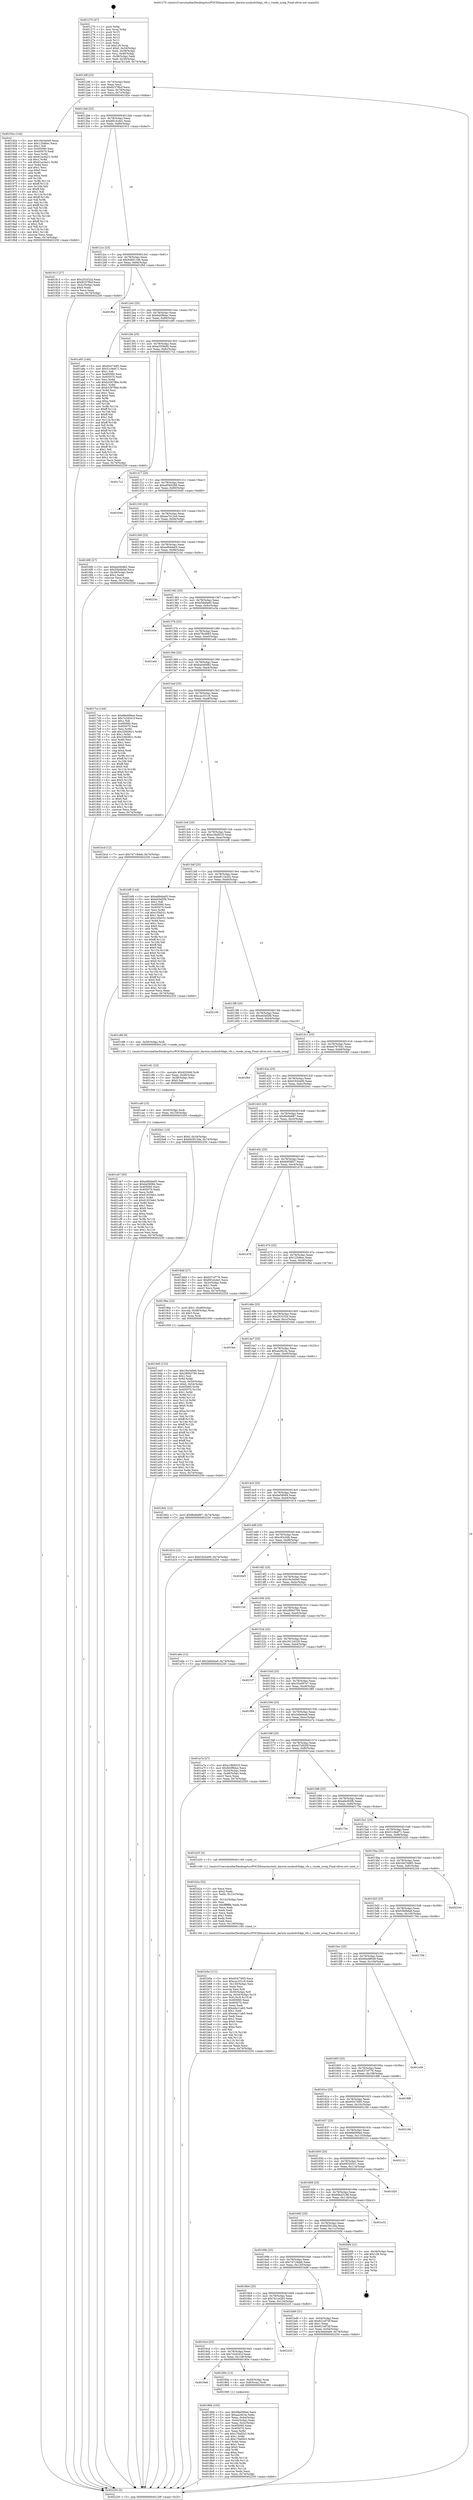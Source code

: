 digraph "0x401270" {
  label = "0x401270 (/mnt/c/Users/mathe/Desktop/tcc/POCII/binaries/extr_darwin-xnubsdvfskpi_vfs.c_vnode_isreg_Final-ollvm.out::main(0))"
  labelloc = "t"
  node[shape=record]

  Entry [label="",width=0.3,height=0.3,shape=circle,fillcolor=black,style=filled]
  "0x40129f" [label="{
     0x40129f [23]\l
     | [instrs]\l
     &nbsp;&nbsp;0x40129f \<+3\>: mov -0x74(%rbp),%eax\l
     &nbsp;&nbsp;0x4012a2 \<+2\>: mov %eax,%ecx\l
     &nbsp;&nbsp;0x4012a4 \<+6\>: sub $0x8237f9cf,%ecx\l
     &nbsp;&nbsp;0x4012aa \<+3\>: mov %eax,-0x78(%rbp)\l
     &nbsp;&nbsp;0x4012ad \<+3\>: mov %ecx,-0x7c(%rbp)\l
     &nbsp;&nbsp;0x4012b0 \<+6\>: je 000000000040192e \<main+0x6be\>\l
  }"]
  "0x40192e" [label="{
     0x40192e [144]\l
     | [instrs]\l
     &nbsp;&nbsp;0x40192e \<+5\>: mov $0x16e3e0e0,%eax\l
     &nbsp;&nbsp;0x401933 \<+5\>: mov $0x125d6ec,%ecx\l
     &nbsp;&nbsp;0x401938 \<+2\>: mov $0x1,%dl\l
     &nbsp;&nbsp;0x40193a \<+7\>: mov 0x405060,%esi\l
     &nbsp;&nbsp;0x401941 \<+7\>: mov 0x405070,%edi\l
     &nbsp;&nbsp;0x401948 \<+3\>: mov %esi,%r8d\l
     &nbsp;&nbsp;0x40194b \<+7\>: add $0x61acda21,%r8d\l
     &nbsp;&nbsp;0x401952 \<+4\>: sub $0x1,%r8d\l
     &nbsp;&nbsp;0x401956 \<+7\>: sub $0x61acda21,%r8d\l
     &nbsp;&nbsp;0x40195d \<+4\>: imul %r8d,%esi\l
     &nbsp;&nbsp;0x401961 \<+3\>: and $0x1,%esi\l
     &nbsp;&nbsp;0x401964 \<+3\>: cmp $0x0,%esi\l
     &nbsp;&nbsp;0x401967 \<+4\>: sete %r9b\l
     &nbsp;&nbsp;0x40196b \<+3\>: cmp $0xa,%edi\l
     &nbsp;&nbsp;0x40196e \<+4\>: setl %r10b\l
     &nbsp;&nbsp;0x401972 \<+3\>: mov %r9b,%r11b\l
     &nbsp;&nbsp;0x401975 \<+4\>: xor $0xff,%r11b\l
     &nbsp;&nbsp;0x401979 \<+3\>: mov %r10b,%bl\l
     &nbsp;&nbsp;0x40197c \<+3\>: xor $0xff,%bl\l
     &nbsp;&nbsp;0x40197f \<+3\>: xor $0x1,%dl\l
     &nbsp;&nbsp;0x401982 \<+3\>: mov %r11b,%r14b\l
     &nbsp;&nbsp;0x401985 \<+4\>: and $0xff,%r14b\l
     &nbsp;&nbsp;0x401989 \<+3\>: and %dl,%r9b\l
     &nbsp;&nbsp;0x40198c \<+3\>: mov %bl,%r15b\l
     &nbsp;&nbsp;0x40198f \<+4\>: and $0xff,%r15b\l
     &nbsp;&nbsp;0x401993 \<+3\>: and %dl,%r10b\l
     &nbsp;&nbsp;0x401996 \<+3\>: or %r9b,%r14b\l
     &nbsp;&nbsp;0x401999 \<+3\>: or %r10b,%r15b\l
     &nbsp;&nbsp;0x40199c \<+3\>: xor %r15b,%r14b\l
     &nbsp;&nbsp;0x40199f \<+3\>: or %bl,%r11b\l
     &nbsp;&nbsp;0x4019a2 \<+4\>: xor $0xff,%r11b\l
     &nbsp;&nbsp;0x4019a6 \<+3\>: or $0x1,%dl\l
     &nbsp;&nbsp;0x4019a9 \<+3\>: and %dl,%r11b\l
     &nbsp;&nbsp;0x4019ac \<+3\>: or %r11b,%r14b\l
     &nbsp;&nbsp;0x4019af \<+4\>: test $0x1,%r14b\l
     &nbsp;&nbsp;0x4019b3 \<+3\>: cmovne %ecx,%eax\l
     &nbsp;&nbsp;0x4019b6 \<+3\>: mov %eax,-0x74(%rbp)\l
     &nbsp;&nbsp;0x4019b9 \<+5\>: jmp 0000000000402250 \<main+0xfe0\>\l
  }"]
  "0x4012b6" [label="{
     0x4012b6 [22]\l
     | [instrs]\l
     &nbsp;&nbsp;0x4012b6 \<+5\>: jmp 00000000004012bb \<main+0x4b\>\l
     &nbsp;&nbsp;0x4012bb \<+3\>: mov -0x78(%rbp),%eax\l
     &nbsp;&nbsp;0x4012be \<+5\>: sub $0x891dcde1,%eax\l
     &nbsp;&nbsp;0x4012c3 \<+3\>: mov %eax,-0x80(%rbp)\l
     &nbsp;&nbsp;0x4012c6 \<+6\>: je 0000000000401913 \<main+0x6a3\>\l
  }"]
  Exit [label="",width=0.3,height=0.3,shape=circle,fillcolor=black,style=filled,peripheries=2]
  "0x401913" [label="{
     0x401913 [27]\l
     | [instrs]\l
     &nbsp;&nbsp;0x401913 \<+5\>: mov $0x253332d,%eax\l
     &nbsp;&nbsp;0x401918 \<+5\>: mov $0x8237f9cf,%ecx\l
     &nbsp;&nbsp;0x40191d \<+3\>: mov -0x2c(%rbp),%edx\l
     &nbsp;&nbsp;0x401920 \<+3\>: cmp $0x0,%edx\l
     &nbsp;&nbsp;0x401923 \<+3\>: cmove %ecx,%eax\l
     &nbsp;&nbsp;0x401926 \<+3\>: mov %eax,-0x74(%rbp)\l
     &nbsp;&nbsp;0x401929 \<+5\>: jmp 0000000000402250 \<main+0xfe0\>\l
  }"]
  "0x4012cc" [label="{
     0x4012cc [25]\l
     | [instrs]\l
     &nbsp;&nbsp;0x4012cc \<+5\>: jmp 00000000004012d1 \<main+0x61\>\l
     &nbsp;&nbsp;0x4012d1 \<+3\>: mov -0x78(%rbp),%eax\l
     &nbsp;&nbsp;0x4012d4 \<+5\>: sub $0x94891186,%eax\l
     &nbsp;&nbsp;0x4012d9 \<+6\>: mov %eax,-0x84(%rbp)\l
     &nbsp;&nbsp;0x4012df \<+6\>: je 0000000000401f5d \<main+0xced\>\l
  }"]
  "0x401cb7" [label="{
     0x401cb7 [93]\l
     | [instrs]\l
     &nbsp;&nbsp;0x401cb7 \<+5\>: mov $0xad94da05,%eax\l
     &nbsp;&nbsp;0x401cbc \<+5\>: mov $0xbe58084,%esi\l
     &nbsp;&nbsp;0x401cc1 \<+7\>: mov 0x405060,%ecx\l
     &nbsp;&nbsp;0x401cc8 \<+7\>: mov 0x405070,%edx\l
     &nbsp;&nbsp;0x401ccf \<+3\>: mov %ecx,%r8d\l
     &nbsp;&nbsp;0x401cd2 \<+7\>: add $0x61933eb1,%r8d\l
     &nbsp;&nbsp;0x401cd9 \<+4\>: sub $0x1,%r8d\l
     &nbsp;&nbsp;0x401cdd \<+7\>: sub $0x61933eb1,%r8d\l
     &nbsp;&nbsp;0x401ce4 \<+4\>: imul %r8d,%ecx\l
     &nbsp;&nbsp;0x401ce8 \<+3\>: and $0x1,%ecx\l
     &nbsp;&nbsp;0x401ceb \<+3\>: cmp $0x0,%ecx\l
     &nbsp;&nbsp;0x401cee \<+4\>: sete %r9b\l
     &nbsp;&nbsp;0x401cf2 \<+3\>: cmp $0xa,%edx\l
     &nbsp;&nbsp;0x401cf5 \<+4\>: setl %r10b\l
     &nbsp;&nbsp;0x401cf9 \<+3\>: mov %r9b,%r11b\l
     &nbsp;&nbsp;0x401cfc \<+3\>: and %r10b,%r11b\l
     &nbsp;&nbsp;0x401cff \<+3\>: xor %r10b,%r9b\l
     &nbsp;&nbsp;0x401d02 \<+3\>: or %r9b,%r11b\l
     &nbsp;&nbsp;0x401d05 \<+4\>: test $0x1,%r11b\l
     &nbsp;&nbsp;0x401d09 \<+3\>: cmovne %esi,%eax\l
     &nbsp;&nbsp;0x401d0c \<+3\>: mov %eax,-0x74(%rbp)\l
     &nbsp;&nbsp;0x401d0f \<+5\>: jmp 0000000000402250 \<main+0xfe0\>\l
  }"]
  "0x401f5d" [label="{
     0x401f5d\l
  }", style=dashed]
  "0x4012e5" [label="{
     0x4012e5 [25]\l
     | [instrs]\l
     &nbsp;&nbsp;0x4012e5 \<+5\>: jmp 00000000004012ea \<main+0x7a\>\l
     &nbsp;&nbsp;0x4012ea \<+3\>: mov -0x78(%rbp),%eax\l
     &nbsp;&nbsp;0x4012ed \<+5\>: sub $0x9d3f8dac,%eax\l
     &nbsp;&nbsp;0x4012f2 \<+6\>: mov %eax,-0x88(%rbp)\l
     &nbsp;&nbsp;0x4012f8 \<+6\>: je 0000000000401a95 \<main+0x825\>\l
  }"]
  "0x401ca8" [label="{
     0x401ca8 [15]\l
     | [instrs]\l
     &nbsp;&nbsp;0x401ca8 \<+4\>: mov -0x50(%rbp),%rdi\l
     &nbsp;&nbsp;0x401cac \<+6\>: mov %eax,-0x134(%rbp)\l
     &nbsp;&nbsp;0x401cb2 \<+5\>: call 0000000000401030 \<free@plt\>\l
     | [calls]\l
     &nbsp;&nbsp;0x401030 \{1\} (unknown)\l
  }"]
  "0x401a95" [label="{
     0x401a95 [144]\l
     | [instrs]\l
     &nbsp;&nbsp;0x401a95 \<+5\>: mov $0x654730f3,%eax\l
     &nbsp;&nbsp;0x401a9a \<+5\>: mov $0x51c9e871,%ecx\l
     &nbsp;&nbsp;0x401a9f \<+2\>: mov $0x1,%dl\l
     &nbsp;&nbsp;0x401aa1 \<+7\>: mov 0x405060,%esi\l
     &nbsp;&nbsp;0x401aa8 \<+7\>: mov 0x405070,%edi\l
     &nbsp;&nbsp;0x401aaf \<+3\>: mov %esi,%r8d\l
     &nbsp;&nbsp;0x401ab2 \<+7\>: add $0xb32878be,%r8d\l
     &nbsp;&nbsp;0x401ab9 \<+4\>: sub $0x1,%r8d\l
     &nbsp;&nbsp;0x401abd \<+7\>: sub $0xb32878be,%r8d\l
     &nbsp;&nbsp;0x401ac4 \<+4\>: imul %r8d,%esi\l
     &nbsp;&nbsp;0x401ac8 \<+3\>: and $0x1,%esi\l
     &nbsp;&nbsp;0x401acb \<+3\>: cmp $0x0,%esi\l
     &nbsp;&nbsp;0x401ace \<+4\>: sete %r9b\l
     &nbsp;&nbsp;0x401ad2 \<+3\>: cmp $0xa,%edi\l
     &nbsp;&nbsp;0x401ad5 \<+4\>: setl %r10b\l
     &nbsp;&nbsp;0x401ad9 \<+3\>: mov %r9b,%r11b\l
     &nbsp;&nbsp;0x401adc \<+4\>: xor $0xff,%r11b\l
     &nbsp;&nbsp;0x401ae0 \<+3\>: mov %r10b,%bl\l
     &nbsp;&nbsp;0x401ae3 \<+3\>: xor $0xff,%bl\l
     &nbsp;&nbsp;0x401ae6 \<+3\>: xor $0x1,%dl\l
     &nbsp;&nbsp;0x401ae9 \<+3\>: mov %r11b,%r14b\l
     &nbsp;&nbsp;0x401aec \<+4\>: and $0xff,%r14b\l
     &nbsp;&nbsp;0x401af0 \<+3\>: and %dl,%r9b\l
     &nbsp;&nbsp;0x401af3 \<+3\>: mov %bl,%r15b\l
     &nbsp;&nbsp;0x401af6 \<+4\>: and $0xff,%r15b\l
     &nbsp;&nbsp;0x401afa \<+3\>: and %dl,%r10b\l
     &nbsp;&nbsp;0x401afd \<+3\>: or %r9b,%r14b\l
     &nbsp;&nbsp;0x401b00 \<+3\>: or %r10b,%r15b\l
     &nbsp;&nbsp;0x401b03 \<+3\>: xor %r15b,%r14b\l
     &nbsp;&nbsp;0x401b06 \<+3\>: or %bl,%r11b\l
     &nbsp;&nbsp;0x401b09 \<+4\>: xor $0xff,%r11b\l
     &nbsp;&nbsp;0x401b0d \<+3\>: or $0x1,%dl\l
     &nbsp;&nbsp;0x401b10 \<+3\>: and %dl,%r11b\l
     &nbsp;&nbsp;0x401b13 \<+3\>: or %r11b,%r14b\l
     &nbsp;&nbsp;0x401b16 \<+4\>: test $0x1,%r14b\l
     &nbsp;&nbsp;0x401b1a \<+3\>: cmovne %ecx,%eax\l
     &nbsp;&nbsp;0x401b1d \<+3\>: mov %eax,-0x74(%rbp)\l
     &nbsp;&nbsp;0x401b20 \<+5\>: jmp 0000000000402250 \<main+0xfe0\>\l
  }"]
  "0x4012fe" [label="{
     0x4012fe [25]\l
     | [instrs]\l
     &nbsp;&nbsp;0x4012fe \<+5\>: jmp 0000000000401303 \<main+0x93\>\l
     &nbsp;&nbsp;0x401303 \<+3\>: mov -0x78(%rbp),%eax\l
     &nbsp;&nbsp;0x401306 \<+5\>: sub $0xa3358ef2,%eax\l
     &nbsp;&nbsp;0x40130b \<+6\>: mov %eax,-0x8c(%rbp)\l
     &nbsp;&nbsp;0x401311 \<+6\>: je 00000000004017c2 \<main+0x552\>\l
  }"]
  "0x401c91" [label="{
     0x401c91 [23]\l
     | [instrs]\l
     &nbsp;&nbsp;0x401c91 \<+10\>: movabs $0x4030d6,%rdi\l
     &nbsp;&nbsp;0x401c9b \<+3\>: mov %eax,-0x58(%rbp)\l
     &nbsp;&nbsp;0x401c9e \<+3\>: mov -0x58(%rbp),%esi\l
     &nbsp;&nbsp;0x401ca1 \<+2\>: mov $0x0,%al\l
     &nbsp;&nbsp;0x401ca3 \<+5\>: call 0000000000401040 \<printf@plt\>\l
     | [calls]\l
     &nbsp;&nbsp;0x401040 \{1\} (unknown)\l
  }"]
  "0x4017c2" [label="{
     0x4017c2\l
  }", style=dashed]
  "0x401317" [label="{
     0x401317 [25]\l
     | [instrs]\l
     &nbsp;&nbsp;0x401317 \<+5\>: jmp 000000000040131c \<main+0xac\>\l
     &nbsp;&nbsp;0x40131c \<+3\>: mov -0x78(%rbp),%eax\l
     &nbsp;&nbsp;0x40131f \<+5\>: sub $0xa9584289,%eax\l
     &nbsp;&nbsp;0x401324 \<+6\>: mov %eax,-0x90(%rbp)\l
     &nbsp;&nbsp;0x40132a \<+6\>: je 0000000000402040 \<main+0xdd0\>\l
  }"]
  "0x401b5e" [label="{
     0x401b5e [111]\l
     | [instrs]\l
     &nbsp;&nbsp;0x401b5e \<+5\>: mov $0x654730f3,%ecx\l
     &nbsp;&nbsp;0x401b63 \<+5\>: mov $0xcac331c6,%edx\l
     &nbsp;&nbsp;0x401b68 \<+6\>: mov -0x130(%rbp),%esi\l
     &nbsp;&nbsp;0x401b6e \<+3\>: imul %eax,%esi\l
     &nbsp;&nbsp;0x401b71 \<+3\>: movslq %esi,%r8\l
     &nbsp;&nbsp;0x401b74 \<+4\>: mov -0x50(%rbp),%r9\l
     &nbsp;&nbsp;0x401b78 \<+4\>: movslq -0x54(%rbp),%r10\l
     &nbsp;&nbsp;0x401b7c \<+4\>: mov %r8,(%r9,%r10,8)\l
     &nbsp;&nbsp;0x401b80 \<+7\>: mov 0x405060,%eax\l
     &nbsp;&nbsp;0x401b87 \<+7\>: mov 0x405070,%esi\l
     &nbsp;&nbsp;0x401b8e \<+2\>: mov %eax,%edi\l
     &nbsp;&nbsp;0x401b90 \<+6\>: sub $0xeda11ab5,%edi\l
     &nbsp;&nbsp;0x401b96 \<+3\>: sub $0x1,%edi\l
     &nbsp;&nbsp;0x401b99 \<+6\>: add $0xeda11ab5,%edi\l
     &nbsp;&nbsp;0x401b9f \<+3\>: imul %edi,%eax\l
     &nbsp;&nbsp;0x401ba2 \<+3\>: and $0x1,%eax\l
     &nbsp;&nbsp;0x401ba5 \<+3\>: cmp $0x0,%eax\l
     &nbsp;&nbsp;0x401ba8 \<+4\>: sete %r11b\l
     &nbsp;&nbsp;0x401bac \<+3\>: cmp $0xa,%esi\l
     &nbsp;&nbsp;0x401baf \<+3\>: setl %bl\l
     &nbsp;&nbsp;0x401bb2 \<+3\>: mov %r11b,%r14b\l
     &nbsp;&nbsp;0x401bb5 \<+3\>: and %bl,%r14b\l
     &nbsp;&nbsp;0x401bb8 \<+3\>: xor %bl,%r11b\l
     &nbsp;&nbsp;0x401bbb \<+3\>: or %r11b,%r14b\l
     &nbsp;&nbsp;0x401bbe \<+4\>: test $0x1,%r14b\l
     &nbsp;&nbsp;0x401bc2 \<+3\>: cmovne %edx,%ecx\l
     &nbsp;&nbsp;0x401bc5 \<+3\>: mov %ecx,-0x74(%rbp)\l
     &nbsp;&nbsp;0x401bc8 \<+5\>: jmp 0000000000402250 \<main+0xfe0\>\l
  }"]
  "0x402040" [label="{
     0x402040\l
  }", style=dashed]
  "0x401330" [label="{
     0x401330 [25]\l
     | [instrs]\l
     &nbsp;&nbsp;0x401330 \<+5\>: jmp 0000000000401335 \<main+0xc5\>\l
     &nbsp;&nbsp;0x401335 \<+3\>: mov -0x78(%rbp),%eax\l
     &nbsp;&nbsp;0x401338 \<+5\>: sub $0xaa7b12e9,%eax\l
     &nbsp;&nbsp;0x40133d \<+6\>: mov %eax,-0x94(%rbp)\l
     &nbsp;&nbsp;0x401343 \<+6\>: je 00000000004016f0 \<main+0x480\>\l
  }"]
  "0x401b2a" [label="{
     0x401b2a [52]\l
     | [instrs]\l
     &nbsp;&nbsp;0x401b2a \<+2\>: xor %ecx,%ecx\l
     &nbsp;&nbsp;0x401b2c \<+5\>: mov $0x2,%edx\l
     &nbsp;&nbsp;0x401b31 \<+6\>: mov %edx,-0x12c(%rbp)\l
     &nbsp;&nbsp;0x401b37 \<+1\>: cltd\l
     &nbsp;&nbsp;0x401b38 \<+6\>: mov -0x12c(%rbp),%esi\l
     &nbsp;&nbsp;0x401b3e \<+2\>: idiv %esi\l
     &nbsp;&nbsp;0x401b40 \<+6\>: imul $0xfffffffe,%edx,%edx\l
     &nbsp;&nbsp;0x401b46 \<+2\>: mov %ecx,%edi\l
     &nbsp;&nbsp;0x401b48 \<+2\>: sub %edx,%edi\l
     &nbsp;&nbsp;0x401b4a \<+2\>: mov %ecx,%edx\l
     &nbsp;&nbsp;0x401b4c \<+3\>: sub $0x1,%edx\l
     &nbsp;&nbsp;0x401b4f \<+2\>: add %edx,%edi\l
     &nbsp;&nbsp;0x401b51 \<+2\>: sub %edi,%ecx\l
     &nbsp;&nbsp;0x401b53 \<+6\>: mov %ecx,-0x130(%rbp)\l
     &nbsp;&nbsp;0x401b59 \<+5\>: call 0000000000401160 \<next_i\>\l
     | [calls]\l
     &nbsp;&nbsp;0x401160 \{1\} (/mnt/c/Users/mathe/Desktop/tcc/POCII/binaries/extr_darwin-xnubsdvfskpi_vfs.c_vnode_isreg_Final-ollvm.out::next_i)\l
  }"]
  "0x4016f0" [label="{
     0x4016f0 [27]\l
     | [instrs]\l
     &nbsp;&nbsp;0x4016f0 \<+5\>: mov $0xba040d82,%eax\l
     &nbsp;&nbsp;0x4016f5 \<+5\>: mov $0x55b0bfa6,%ecx\l
     &nbsp;&nbsp;0x4016fa \<+3\>: mov -0x30(%rbp),%edx\l
     &nbsp;&nbsp;0x4016fd \<+3\>: cmp $0x2,%edx\l
     &nbsp;&nbsp;0x401700 \<+3\>: cmovne %ecx,%eax\l
     &nbsp;&nbsp;0x401703 \<+3\>: mov %eax,-0x74(%rbp)\l
     &nbsp;&nbsp;0x401706 \<+5\>: jmp 0000000000402250 \<main+0xfe0\>\l
  }"]
  "0x401349" [label="{
     0x401349 [25]\l
     | [instrs]\l
     &nbsp;&nbsp;0x401349 \<+5\>: jmp 000000000040134e \<main+0xde\>\l
     &nbsp;&nbsp;0x40134e \<+3\>: mov -0x78(%rbp),%eax\l
     &nbsp;&nbsp;0x401351 \<+5\>: sub $0xad94da05,%eax\l
     &nbsp;&nbsp;0x401356 \<+6\>: mov %eax,-0x98(%rbp)\l
     &nbsp;&nbsp;0x40135c \<+6\>: je 00000000004021bc \<main+0xf4c\>\l
  }"]
  "0x402250" [label="{
     0x402250 [5]\l
     | [instrs]\l
     &nbsp;&nbsp;0x402250 \<+5\>: jmp 000000000040129f \<main+0x2f\>\l
  }"]
  "0x401270" [label="{
     0x401270 [47]\l
     | [instrs]\l
     &nbsp;&nbsp;0x401270 \<+1\>: push %rbp\l
     &nbsp;&nbsp;0x401271 \<+3\>: mov %rsp,%rbp\l
     &nbsp;&nbsp;0x401274 \<+2\>: push %r15\l
     &nbsp;&nbsp;0x401276 \<+2\>: push %r14\l
     &nbsp;&nbsp;0x401278 \<+2\>: push %r13\l
     &nbsp;&nbsp;0x40127a \<+2\>: push %r12\l
     &nbsp;&nbsp;0x40127c \<+1\>: push %rbx\l
     &nbsp;&nbsp;0x40127d \<+7\>: sub $0x128,%rsp\l
     &nbsp;&nbsp;0x401284 \<+7\>: movl $0x0,-0x34(%rbp)\l
     &nbsp;&nbsp;0x40128b \<+3\>: mov %edi,-0x38(%rbp)\l
     &nbsp;&nbsp;0x40128e \<+4\>: mov %rsi,-0x40(%rbp)\l
     &nbsp;&nbsp;0x401292 \<+3\>: mov -0x38(%rbp),%edi\l
     &nbsp;&nbsp;0x401295 \<+3\>: mov %edi,-0x30(%rbp)\l
     &nbsp;&nbsp;0x401298 \<+7\>: movl $0xaa7b12e9,-0x74(%rbp)\l
  }"]
  "0x4019d5" [label="{
     0x4019d5 [153]\l
     | [instrs]\l
     &nbsp;&nbsp;0x4019d5 \<+5\>: mov $0x16e3e0e0,%ecx\l
     &nbsp;&nbsp;0x4019da \<+5\>: mov $0x280b5790,%edx\l
     &nbsp;&nbsp;0x4019df \<+3\>: mov $0x1,%sil\l
     &nbsp;&nbsp;0x4019e2 \<+3\>: xor %r8d,%r8d\l
     &nbsp;&nbsp;0x4019e5 \<+4\>: mov %rax,-0x50(%rbp)\l
     &nbsp;&nbsp;0x4019e9 \<+7\>: movl $0x0,-0x54(%rbp)\l
     &nbsp;&nbsp;0x4019f0 \<+8\>: mov 0x405060,%r9d\l
     &nbsp;&nbsp;0x4019f8 \<+8\>: mov 0x405070,%r10d\l
     &nbsp;&nbsp;0x401a00 \<+4\>: sub $0x1,%r8d\l
     &nbsp;&nbsp;0x401a04 \<+3\>: mov %r9d,%r11d\l
     &nbsp;&nbsp;0x401a07 \<+3\>: add %r8d,%r11d\l
     &nbsp;&nbsp;0x401a0a \<+4\>: imul %r11d,%r9d\l
     &nbsp;&nbsp;0x401a0e \<+4\>: and $0x1,%r9d\l
     &nbsp;&nbsp;0x401a12 \<+4\>: cmp $0x0,%r9d\l
     &nbsp;&nbsp;0x401a16 \<+3\>: sete %bl\l
     &nbsp;&nbsp;0x401a19 \<+4\>: cmp $0xa,%r10d\l
     &nbsp;&nbsp;0x401a1d \<+4\>: setl %r14b\l
     &nbsp;&nbsp;0x401a21 \<+3\>: mov %bl,%r15b\l
     &nbsp;&nbsp;0x401a24 \<+4\>: xor $0xff,%r15b\l
     &nbsp;&nbsp;0x401a28 \<+3\>: mov %r14b,%r12b\l
     &nbsp;&nbsp;0x401a2b \<+4\>: xor $0xff,%r12b\l
     &nbsp;&nbsp;0x401a2f \<+4\>: xor $0x1,%sil\l
     &nbsp;&nbsp;0x401a33 \<+3\>: mov %r15b,%r13b\l
     &nbsp;&nbsp;0x401a36 \<+4\>: and $0xff,%r13b\l
     &nbsp;&nbsp;0x401a3a \<+3\>: and %sil,%bl\l
     &nbsp;&nbsp;0x401a3d \<+3\>: mov %r12b,%al\l
     &nbsp;&nbsp;0x401a40 \<+2\>: and $0xff,%al\l
     &nbsp;&nbsp;0x401a42 \<+3\>: and %sil,%r14b\l
     &nbsp;&nbsp;0x401a45 \<+3\>: or %bl,%r13b\l
     &nbsp;&nbsp;0x401a48 \<+3\>: or %r14b,%al\l
     &nbsp;&nbsp;0x401a4b \<+3\>: xor %al,%r13b\l
     &nbsp;&nbsp;0x401a4e \<+3\>: or %r12b,%r15b\l
     &nbsp;&nbsp;0x401a51 \<+4\>: xor $0xff,%r15b\l
     &nbsp;&nbsp;0x401a55 \<+4\>: or $0x1,%sil\l
     &nbsp;&nbsp;0x401a59 \<+3\>: and %sil,%r15b\l
     &nbsp;&nbsp;0x401a5c \<+3\>: or %r15b,%r13b\l
     &nbsp;&nbsp;0x401a5f \<+4\>: test $0x1,%r13b\l
     &nbsp;&nbsp;0x401a63 \<+3\>: cmovne %edx,%ecx\l
     &nbsp;&nbsp;0x401a66 \<+3\>: mov %ecx,-0x74(%rbp)\l
     &nbsp;&nbsp;0x401a69 \<+5\>: jmp 0000000000402250 \<main+0xfe0\>\l
  }"]
  "0x4021bc" [label="{
     0x4021bc\l
  }", style=dashed]
  "0x401362" [label="{
     0x401362 [25]\l
     | [instrs]\l
     &nbsp;&nbsp;0x401362 \<+5\>: jmp 0000000000401367 \<main+0xf7\>\l
     &nbsp;&nbsp;0x401367 \<+3\>: mov -0x78(%rbp),%eax\l
     &nbsp;&nbsp;0x40136a \<+5\>: sub $0xb584fa60,%eax\l
     &nbsp;&nbsp;0x40136f \<+6\>: mov %eax,-0x9c(%rbp)\l
     &nbsp;&nbsp;0x401375 \<+6\>: je 0000000000401e3e \<main+0xbce\>\l
  }"]
  "0x40186b" [label="{
     0x40186b [102]\l
     | [instrs]\l
     &nbsp;&nbsp;0x40186b \<+5\>: mov $0x68e099a4,%ecx\l
     &nbsp;&nbsp;0x401870 \<+5\>: mov $0xaa2823e,%edx\l
     &nbsp;&nbsp;0x401875 \<+3\>: mov %eax,-0x44(%rbp)\l
     &nbsp;&nbsp;0x401878 \<+3\>: mov -0x44(%rbp),%eax\l
     &nbsp;&nbsp;0x40187b \<+3\>: mov %eax,-0x2c(%rbp)\l
     &nbsp;&nbsp;0x40187e \<+7\>: mov 0x405060,%eax\l
     &nbsp;&nbsp;0x401885 \<+7\>: mov 0x405070,%esi\l
     &nbsp;&nbsp;0x40188c \<+3\>: mov %eax,%r8d\l
     &nbsp;&nbsp;0x40188f \<+7\>: add $0xc79af2b3,%r8d\l
     &nbsp;&nbsp;0x401896 \<+4\>: sub $0x1,%r8d\l
     &nbsp;&nbsp;0x40189a \<+7\>: sub $0xc79af2b3,%r8d\l
     &nbsp;&nbsp;0x4018a1 \<+4\>: imul %r8d,%eax\l
     &nbsp;&nbsp;0x4018a5 \<+3\>: and $0x1,%eax\l
     &nbsp;&nbsp;0x4018a8 \<+3\>: cmp $0x0,%eax\l
     &nbsp;&nbsp;0x4018ab \<+4\>: sete %r9b\l
     &nbsp;&nbsp;0x4018af \<+3\>: cmp $0xa,%esi\l
     &nbsp;&nbsp;0x4018b2 \<+4\>: setl %r10b\l
     &nbsp;&nbsp;0x4018b6 \<+3\>: mov %r9b,%r11b\l
     &nbsp;&nbsp;0x4018b9 \<+3\>: and %r10b,%r11b\l
     &nbsp;&nbsp;0x4018bc \<+3\>: xor %r10b,%r9b\l
     &nbsp;&nbsp;0x4018bf \<+3\>: or %r9b,%r11b\l
     &nbsp;&nbsp;0x4018c2 \<+4\>: test $0x1,%r11b\l
     &nbsp;&nbsp;0x4018c6 \<+3\>: cmovne %edx,%ecx\l
     &nbsp;&nbsp;0x4018c9 \<+3\>: mov %ecx,-0x74(%rbp)\l
     &nbsp;&nbsp;0x4018cc \<+5\>: jmp 0000000000402250 \<main+0xfe0\>\l
  }"]
  "0x401e3e" [label="{
     0x401e3e\l
  }", style=dashed]
  "0x40137b" [label="{
     0x40137b [25]\l
     | [instrs]\l
     &nbsp;&nbsp;0x40137b \<+5\>: jmp 0000000000401380 \<main+0x110\>\l
     &nbsp;&nbsp;0x401380 \<+3\>: mov -0x78(%rbp),%eax\l
     &nbsp;&nbsp;0x401383 \<+5\>: sub $0xb78cd693,%eax\l
     &nbsp;&nbsp;0x401388 \<+6\>: mov %eax,-0xa0(%rbp)\l
     &nbsp;&nbsp;0x40138e \<+6\>: je 0000000000401efd \<main+0xc8d\>\l
  }"]
  "0x4016e6" [label="{
     0x4016e6\l
  }", style=dashed]
  "0x401efd" [label="{
     0x401efd\l
  }", style=dashed]
  "0x401394" [label="{
     0x401394 [25]\l
     | [instrs]\l
     &nbsp;&nbsp;0x401394 \<+5\>: jmp 0000000000401399 \<main+0x129\>\l
     &nbsp;&nbsp;0x401399 \<+3\>: mov -0x78(%rbp),%eax\l
     &nbsp;&nbsp;0x40139c \<+5\>: sub $0xba040d82,%eax\l
     &nbsp;&nbsp;0x4013a1 \<+6\>: mov %eax,-0xa4(%rbp)\l
     &nbsp;&nbsp;0x4013a7 \<+6\>: je 00000000004017ce \<main+0x55e\>\l
  }"]
  "0x40185e" [label="{
     0x40185e [13]\l
     | [instrs]\l
     &nbsp;&nbsp;0x40185e \<+4\>: mov -0x40(%rbp),%rax\l
     &nbsp;&nbsp;0x401862 \<+4\>: mov 0x8(%rax),%rdi\l
     &nbsp;&nbsp;0x401866 \<+5\>: call 0000000000401060 \<atoi@plt\>\l
     | [calls]\l
     &nbsp;&nbsp;0x401060 \{1\} (unknown)\l
  }"]
  "0x4017ce" [label="{
     0x4017ce [144]\l
     | [instrs]\l
     &nbsp;&nbsp;0x4017ce \<+5\>: mov $0x68e099a4,%eax\l
     &nbsp;&nbsp;0x4017d3 \<+5\>: mov $0x7e2d341f,%ecx\l
     &nbsp;&nbsp;0x4017d8 \<+2\>: mov $0x1,%dl\l
     &nbsp;&nbsp;0x4017da \<+7\>: mov 0x405060,%esi\l
     &nbsp;&nbsp;0x4017e1 \<+7\>: mov 0x405070,%edi\l
     &nbsp;&nbsp;0x4017e8 \<+3\>: mov %esi,%r8d\l
     &nbsp;&nbsp;0x4017eb \<+7\>: add $0x32fd3821,%r8d\l
     &nbsp;&nbsp;0x4017f2 \<+4\>: sub $0x1,%r8d\l
     &nbsp;&nbsp;0x4017f6 \<+7\>: sub $0x32fd3821,%r8d\l
     &nbsp;&nbsp;0x4017fd \<+4\>: imul %r8d,%esi\l
     &nbsp;&nbsp;0x401801 \<+3\>: and $0x1,%esi\l
     &nbsp;&nbsp;0x401804 \<+3\>: cmp $0x0,%esi\l
     &nbsp;&nbsp;0x401807 \<+4\>: sete %r9b\l
     &nbsp;&nbsp;0x40180b \<+3\>: cmp $0xa,%edi\l
     &nbsp;&nbsp;0x40180e \<+4\>: setl %r10b\l
     &nbsp;&nbsp;0x401812 \<+3\>: mov %r9b,%r11b\l
     &nbsp;&nbsp;0x401815 \<+4\>: xor $0xff,%r11b\l
     &nbsp;&nbsp;0x401819 \<+3\>: mov %r10b,%bl\l
     &nbsp;&nbsp;0x40181c \<+3\>: xor $0xff,%bl\l
     &nbsp;&nbsp;0x40181f \<+3\>: xor $0x0,%dl\l
     &nbsp;&nbsp;0x401822 \<+3\>: mov %r11b,%r14b\l
     &nbsp;&nbsp;0x401825 \<+4\>: and $0x0,%r14b\l
     &nbsp;&nbsp;0x401829 \<+3\>: and %dl,%r9b\l
     &nbsp;&nbsp;0x40182c \<+3\>: mov %bl,%r15b\l
     &nbsp;&nbsp;0x40182f \<+4\>: and $0x0,%r15b\l
     &nbsp;&nbsp;0x401833 \<+3\>: and %dl,%r10b\l
     &nbsp;&nbsp;0x401836 \<+3\>: or %r9b,%r14b\l
     &nbsp;&nbsp;0x401839 \<+3\>: or %r10b,%r15b\l
     &nbsp;&nbsp;0x40183c \<+3\>: xor %r15b,%r14b\l
     &nbsp;&nbsp;0x40183f \<+3\>: or %bl,%r11b\l
     &nbsp;&nbsp;0x401842 \<+4\>: xor $0xff,%r11b\l
     &nbsp;&nbsp;0x401846 \<+3\>: or $0x0,%dl\l
     &nbsp;&nbsp;0x401849 \<+3\>: and %dl,%r11b\l
     &nbsp;&nbsp;0x40184c \<+3\>: or %r11b,%r14b\l
     &nbsp;&nbsp;0x40184f \<+4\>: test $0x1,%r14b\l
     &nbsp;&nbsp;0x401853 \<+3\>: cmovne %ecx,%eax\l
     &nbsp;&nbsp;0x401856 \<+3\>: mov %eax,-0x74(%rbp)\l
     &nbsp;&nbsp;0x401859 \<+5\>: jmp 0000000000402250 \<main+0xfe0\>\l
  }"]
  "0x4013ad" [label="{
     0x4013ad [25]\l
     | [instrs]\l
     &nbsp;&nbsp;0x4013ad \<+5\>: jmp 00000000004013b2 \<main+0x142\>\l
     &nbsp;&nbsp;0x4013b2 \<+3\>: mov -0x78(%rbp),%eax\l
     &nbsp;&nbsp;0x4013b5 \<+5\>: sub $0xcac331c6,%eax\l
     &nbsp;&nbsp;0x4013ba \<+6\>: mov %eax,-0xa8(%rbp)\l
     &nbsp;&nbsp;0x4013c0 \<+6\>: je 0000000000401bcd \<main+0x95d\>\l
  }"]
  "0x4016cd" [label="{
     0x4016cd [25]\l
     | [instrs]\l
     &nbsp;&nbsp;0x4016cd \<+5\>: jmp 00000000004016d2 \<main+0x462\>\l
     &nbsp;&nbsp;0x4016d2 \<+3\>: mov -0x78(%rbp),%eax\l
     &nbsp;&nbsp;0x4016d5 \<+5\>: sub $0x7e2d341f,%eax\l
     &nbsp;&nbsp;0x4016da \<+6\>: mov %eax,-0x128(%rbp)\l
     &nbsp;&nbsp;0x4016e0 \<+6\>: je 000000000040185e \<main+0x5ee\>\l
  }"]
  "0x401bcd" [label="{
     0x401bcd [12]\l
     | [instrs]\l
     &nbsp;&nbsp;0x401bcd \<+7\>: movl $0x74718deb,-0x74(%rbp)\l
     &nbsp;&nbsp;0x401bd4 \<+5\>: jmp 0000000000402250 \<main+0xfe0\>\l
  }"]
  "0x4013c6" [label="{
     0x4013c6 [25]\l
     | [instrs]\l
     &nbsp;&nbsp;0x4013c6 \<+5\>: jmp 00000000004013cb \<main+0x15b\>\l
     &nbsp;&nbsp;0x4013cb \<+3\>: mov -0x78(%rbp),%eax\l
     &nbsp;&nbsp;0x4013ce \<+5\>: sub $0xe18b8525,%eax\l
     &nbsp;&nbsp;0x4013d3 \<+6\>: mov %eax,-0xac(%rbp)\l
     &nbsp;&nbsp;0x4013d9 \<+6\>: je 0000000000401bf8 \<main+0x988\>\l
  }"]
  "0x402225" [label="{
     0x402225\l
  }", style=dashed]
  "0x401bf8" [label="{
     0x401bf8 [144]\l
     | [instrs]\l
     &nbsp;&nbsp;0x401bf8 \<+5\>: mov $0xad94da05,%eax\l
     &nbsp;&nbsp;0x401bfd \<+5\>: mov $0xeb5af2fb,%ecx\l
     &nbsp;&nbsp;0x401c02 \<+2\>: mov $0x1,%dl\l
     &nbsp;&nbsp;0x401c04 \<+7\>: mov 0x405060,%esi\l
     &nbsp;&nbsp;0x401c0b \<+7\>: mov 0x405070,%edi\l
     &nbsp;&nbsp;0x401c12 \<+3\>: mov %esi,%r8d\l
     &nbsp;&nbsp;0x401c15 \<+7\>: sub $0xc35b531,%r8d\l
     &nbsp;&nbsp;0x401c1c \<+4\>: sub $0x1,%r8d\l
     &nbsp;&nbsp;0x401c20 \<+7\>: add $0xc35b531,%r8d\l
     &nbsp;&nbsp;0x401c27 \<+4\>: imul %r8d,%esi\l
     &nbsp;&nbsp;0x401c2b \<+3\>: and $0x1,%esi\l
     &nbsp;&nbsp;0x401c2e \<+3\>: cmp $0x0,%esi\l
     &nbsp;&nbsp;0x401c31 \<+4\>: sete %r9b\l
     &nbsp;&nbsp;0x401c35 \<+3\>: cmp $0xa,%edi\l
     &nbsp;&nbsp;0x401c38 \<+4\>: setl %r10b\l
     &nbsp;&nbsp;0x401c3c \<+3\>: mov %r9b,%r11b\l
     &nbsp;&nbsp;0x401c3f \<+4\>: xor $0xff,%r11b\l
     &nbsp;&nbsp;0x401c43 \<+3\>: mov %r10b,%bl\l
     &nbsp;&nbsp;0x401c46 \<+3\>: xor $0xff,%bl\l
     &nbsp;&nbsp;0x401c49 \<+3\>: xor $0x0,%dl\l
     &nbsp;&nbsp;0x401c4c \<+3\>: mov %r11b,%r14b\l
     &nbsp;&nbsp;0x401c4f \<+4\>: and $0x0,%r14b\l
     &nbsp;&nbsp;0x401c53 \<+3\>: and %dl,%r9b\l
     &nbsp;&nbsp;0x401c56 \<+3\>: mov %bl,%r15b\l
     &nbsp;&nbsp;0x401c59 \<+4\>: and $0x0,%r15b\l
     &nbsp;&nbsp;0x401c5d \<+3\>: and %dl,%r10b\l
     &nbsp;&nbsp;0x401c60 \<+3\>: or %r9b,%r14b\l
     &nbsp;&nbsp;0x401c63 \<+3\>: or %r10b,%r15b\l
     &nbsp;&nbsp;0x401c66 \<+3\>: xor %r15b,%r14b\l
     &nbsp;&nbsp;0x401c69 \<+3\>: or %bl,%r11b\l
     &nbsp;&nbsp;0x401c6c \<+4\>: xor $0xff,%r11b\l
     &nbsp;&nbsp;0x401c70 \<+3\>: or $0x0,%dl\l
     &nbsp;&nbsp;0x401c73 \<+3\>: and %dl,%r11b\l
     &nbsp;&nbsp;0x401c76 \<+3\>: or %r11b,%r14b\l
     &nbsp;&nbsp;0x401c79 \<+4\>: test $0x1,%r14b\l
     &nbsp;&nbsp;0x401c7d \<+3\>: cmovne %ecx,%eax\l
     &nbsp;&nbsp;0x401c80 \<+3\>: mov %eax,-0x74(%rbp)\l
     &nbsp;&nbsp;0x401c83 \<+5\>: jmp 0000000000402250 \<main+0xfe0\>\l
  }"]
  "0x4013df" [label="{
     0x4013df [25]\l
     | [instrs]\l
     &nbsp;&nbsp;0x4013df \<+5\>: jmp 00000000004013e4 \<main+0x174\>\l
     &nbsp;&nbsp;0x4013e4 \<+3\>: mov -0x78(%rbp),%eax\l
     &nbsp;&nbsp;0x4013e7 \<+5\>: sub $0xe811b302,%eax\l
     &nbsp;&nbsp;0x4013ec \<+6\>: mov %eax,-0xb0(%rbp)\l
     &nbsp;&nbsp;0x4013f2 \<+6\>: je 0000000000402109 \<main+0xe99\>\l
  }"]
  "0x4016b4" [label="{
     0x4016b4 [25]\l
     | [instrs]\l
     &nbsp;&nbsp;0x4016b4 \<+5\>: jmp 00000000004016b9 \<main+0x449\>\l
     &nbsp;&nbsp;0x4016b9 \<+3\>: mov -0x78(%rbp),%eax\l
     &nbsp;&nbsp;0x4016bc \<+5\>: sub $0x761ce2b5,%eax\l
     &nbsp;&nbsp;0x4016c1 \<+6\>: mov %eax,-0x124(%rbp)\l
     &nbsp;&nbsp;0x4016c7 \<+6\>: je 0000000000402225 \<main+0xfb5\>\l
  }"]
  "0x402109" [label="{
     0x402109\l
  }", style=dashed]
  "0x4013f8" [label="{
     0x4013f8 [25]\l
     | [instrs]\l
     &nbsp;&nbsp;0x4013f8 \<+5\>: jmp 00000000004013fd \<main+0x18d\>\l
     &nbsp;&nbsp;0x4013fd \<+3\>: mov -0x78(%rbp),%eax\l
     &nbsp;&nbsp;0x401400 \<+5\>: sub $0xeb5af2fb,%eax\l
     &nbsp;&nbsp;0x401405 \<+6\>: mov %eax,-0xb4(%rbp)\l
     &nbsp;&nbsp;0x40140b \<+6\>: je 0000000000401c88 \<main+0xa18\>\l
  }"]
  "0x401bd9" [label="{
     0x401bd9 [31]\l
     | [instrs]\l
     &nbsp;&nbsp;0x401bd9 \<+3\>: mov -0x54(%rbp),%eax\l
     &nbsp;&nbsp;0x401bdc \<+5\>: add $0x621ef7df,%eax\l
     &nbsp;&nbsp;0x401be1 \<+3\>: add $0x1,%eax\l
     &nbsp;&nbsp;0x401be4 \<+5\>: sub $0x621ef7df,%eax\l
     &nbsp;&nbsp;0x401be9 \<+3\>: mov %eax,-0x54(%rbp)\l
     &nbsp;&nbsp;0x401bec \<+7\>: movl $0x3efa0ea8,-0x74(%rbp)\l
     &nbsp;&nbsp;0x401bf3 \<+5\>: jmp 0000000000402250 \<main+0xfe0\>\l
  }"]
  "0x401c88" [label="{
     0x401c88 [9]\l
     | [instrs]\l
     &nbsp;&nbsp;0x401c88 \<+4\>: mov -0x50(%rbp),%rdi\l
     &nbsp;&nbsp;0x401c8c \<+5\>: call 0000000000401240 \<vnode_isreg\>\l
     | [calls]\l
     &nbsp;&nbsp;0x401240 \{1\} (/mnt/c/Users/mathe/Desktop/tcc/POCII/binaries/extr_darwin-xnubsdvfskpi_vfs.c_vnode_isreg_Final-ollvm.out::vnode_isreg)\l
  }"]
  "0x401411" [label="{
     0x401411 [25]\l
     | [instrs]\l
     &nbsp;&nbsp;0x401411 \<+5\>: jmp 0000000000401416 \<main+0x1a6\>\l
     &nbsp;&nbsp;0x401416 \<+3\>: mov -0x78(%rbp),%eax\l
     &nbsp;&nbsp;0x401419 \<+5\>: sub $0xee767041,%eax\l
     &nbsp;&nbsp;0x40141e \<+6\>: mov %eax,-0xb8(%rbp)\l
     &nbsp;&nbsp;0x401424 \<+6\>: je 0000000000401fb0 \<main+0xd40\>\l
  }"]
  "0x40169b" [label="{
     0x40169b [25]\l
     | [instrs]\l
     &nbsp;&nbsp;0x40169b \<+5\>: jmp 00000000004016a0 \<main+0x430\>\l
     &nbsp;&nbsp;0x4016a0 \<+3\>: mov -0x78(%rbp),%eax\l
     &nbsp;&nbsp;0x4016a3 \<+5\>: sub $0x74718deb,%eax\l
     &nbsp;&nbsp;0x4016a8 \<+6\>: mov %eax,-0x120(%rbp)\l
     &nbsp;&nbsp;0x4016ae \<+6\>: je 0000000000401bd9 \<main+0x969\>\l
  }"]
  "0x401fb0" [label="{
     0x401fb0\l
  }", style=dashed]
  "0x40142a" [label="{
     0x40142a [25]\l
     | [instrs]\l
     &nbsp;&nbsp;0x40142a \<+5\>: jmp 000000000040142f \<main+0x1bf\>\l
     &nbsp;&nbsp;0x40142f \<+3\>: mov -0x78(%rbp),%eax\l
     &nbsp;&nbsp;0x401432 \<+5\>: sub $0xf1820a90,%eax\l
     &nbsp;&nbsp;0x401437 \<+6\>: mov %eax,-0xbc(%rbp)\l
     &nbsp;&nbsp;0x40143d \<+6\>: je 00000000004020e1 \<main+0xe71\>\l
  }"]
  "0x4020f4" [label="{
     0x4020f4 [21]\l
     | [instrs]\l
     &nbsp;&nbsp;0x4020f4 \<+3\>: mov -0x34(%rbp),%eax\l
     &nbsp;&nbsp;0x4020f7 \<+7\>: add $0x128,%rsp\l
     &nbsp;&nbsp;0x4020fe \<+1\>: pop %rbx\l
     &nbsp;&nbsp;0x4020ff \<+2\>: pop %r12\l
     &nbsp;&nbsp;0x402101 \<+2\>: pop %r13\l
     &nbsp;&nbsp;0x402103 \<+2\>: pop %r14\l
     &nbsp;&nbsp;0x402105 \<+2\>: pop %r15\l
     &nbsp;&nbsp;0x402107 \<+1\>: pop %rbp\l
     &nbsp;&nbsp;0x402108 \<+1\>: ret\l
  }"]
  "0x4020e1" [label="{
     0x4020e1 [19]\l
     | [instrs]\l
     &nbsp;&nbsp;0x4020e1 \<+7\>: movl $0x0,-0x34(%rbp)\l
     &nbsp;&nbsp;0x4020e8 \<+7\>: movl $0x6d3912da,-0x74(%rbp)\l
     &nbsp;&nbsp;0x4020ef \<+5\>: jmp 0000000000402250 \<main+0xfe0\>\l
  }"]
  "0x401443" [label="{
     0x401443 [25]\l
     | [instrs]\l
     &nbsp;&nbsp;0x401443 \<+5\>: jmp 0000000000401448 \<main+0x1d8\>\l
     &nbsp;&nbsp;0x401448 \<+3\>: mov -0x78(%rbp),%eax\l
     &nbsp;&nbsp;0x40144b \<+5\>: sub $0xf6e8a887,%eax\l
     &nbsp;&nbsp;0x401450 \<+6\>: mov %eax,-0xc0(%rbp)\l
     &nbsp;&nbsp;0x401456 \<+6\>: je 00000000004018dd \<main+0x66d\>\l
  }"]
  "0x401682" [label="{
     0x401682 [25]\l
     | [instrs]\l
     &nbsp;&nbsp;0x401682 \<+5\>: jmp 0000000000401687 \<main+0x417\>\l
     &nbsp;&nbsp;0x401687 \<+3\>: mov -0x78(%rbp),%eax\l
     &nbsp;&nbsp;0x40168a \<+5\>: sub $0x6d3912da,%eax\l
     &nbsp;&nbsp;0x40168f \<+6\>: mov %eax,-0x11c(%rbp)\l
     &nbsp;&nbsp;0x401695 \<+6\>: je 00000000004020f4 \<main+0xe84\>\l
  }"]
  "0x4018dd" [label="{
     0x4018dd [27]\l
     | [instrs]\l
     &nbsp;&nbsp;0x4018dd \<+5\>: mov $0x637cf776,%eax\l
     &nbsp;&nbsp;0x4018e2 \<+5\>: mov $0x891dcde1,%ecx\l
     &nbsp;&nbsp;0x4018e7 \<+3\>: mov -0x2c(%rbp),%edx\l
     &nbsp;&nbsp;0x4018ea \<+3\>: cmp $0x1,%edx\l
     &nbsp;&nbsp;0x4018ed \<+3\>: cmovl %ecx,%eax\l
     &nbsp;&nbsp;0x4018f0 \<+3\>: mov %eax,-0x74(%rbp)\l
     &nbsp;&nbsp;0x4018f3 \<+5\>: jmp 0000000000402250 \<main+0xfe0\>\l
  }"]
  "0x40145c" [label="{
     0x40145c [25]\l
     | [instrs]\l
     &nbsp;&nbsp;0x40145c \<+5\>: jmp 0000000000401461 \<main+0x1f1\>\l
     &nbsp;&nbsp;0x401461 \<+3\>: mov -0x78(%rbp),%eax\l
     &nbsp;&nbsp;0x401464 \<+5\>: sub $0xfe958f27,%eax\l
     &nbsp;&nbsp;0x401469 \<+6\>: mov %eax,-0xc4(%rbp)\l
     &nbsp;&nbsp;0x40146f \<+6\>: je 0000000000401d78 \<main+0xb08\>\l
  }"]
  "0x401e32" [label="{
     0x401e32\l
  }", style=dashed]
  "0x401d78" [label="{
     0x401d78\l
  }", style=dashed]
  "0x401475" [label="{
     0x401475 [25]\l
     | [instrs]\l
     &nbsp;&nbsp;0x401475 \<+5\>: jmp 000000000040147a \<main+0x20a\>\l
     &nbsp;&nbsp;0x40147a \<+3\>: mov -0x78(%rbp),%eax\l
     &nbsp;&nbsp;0x40147d \<+5\>: sub $0x125d6ec,%eax\l
     &nbsp;&nbsp;0x401482 \<+6\>: mov %eax,-0xc8(%rbp)\l
     &nbsp;&nbsp;0x401488 \<+6\>: je 00000000004019be \<main+0x74e\>\l
  }"]
  "0x401669" [label="{
     0x401669 [25]\l
     | [instrs]\l
     &nbsp;&nbsp;0x401669 \<+5\>: jmp 000000000040166e \<main+0x3fe\>\l
     &nbsp;&nbsp;0x40166e \<+3\>: mov -0x78(%rbp),%eax\l
     &nbsp;&nbsp;0x401671 \<+5\>: sub $0x69e43188,%eax\l
     &nbsp;&nbsp;0x401676 \<+6\>: mov %eax,-0x118(%rbp)\l
     &nbsp;&nbsp;0x40167c \<+6\>: je 0000000000401e32 \<main+0xbc2\>\l
  }"]
  "0x4019be" [label="{
     0x4019be [23]\l
     | [instrs]\l
     &nbsp;&nbsp;0x4019be \<+7\>: movl $0x1,-0x48(%rbp)\l
     &nbsp;&nbsp;0x4019c5 \<+4\>: movslq -0x48(%rbp),%rax\l
     &nbsp;&nbsp;0x4019c9 \<+4\>: shl $0x3,%rax\l
     &nbsp;&nbsp;0x4019cd \<+3\>: mov %rax,%rdi\l
     &nbsp;&nbsp;0x4019d0 \<+5\>: call 0000000000401050 \<malloc@plt\>\l
     | [calls]\l
     &nbsp;&nbsp;0x401050 \{1\} (unknown)\l
  }"]
  "0x40148e" [label="{
     0x40148e [25]\l
     | [instrs]\l
     &nbsp;&nbsp;0x40148e \<+5\>: jmp 0000000000401493 \<main+0x223\>\l
     &nbsp;&nbsp;0x401493 \<+3\>: mov -0x78(%rbp),%eax\l
     &nbsp;&nbsp;0x401496 \<+5\>: sub $0x253332d,%eax\l
     &nbsp;&nbsp;0x40149b \<+6\>: mov %eax,-0xcc(%rbp)\l
     &nbsp;&nbsp;0x4014a1 \<+6\>: je 0000000000401fa4 \<main+0xd34\>\l
  }"]
  "0x401d20" [label="{
     0x401d20\l
  }", style=dashed]
  "0x401fa4" [label="{
     0x401fa4\l
  }", style=dashed]
  "0x4014a7" [label="{
     0x4014a7 [25]\l
     | [instrs]\l
     &nbsp;&nbsp;0x4014a7 \<+5\>: jmp 00000000004014ac \<main+0x23c\>\l
     &nbsp;&nbsp;0x4014ac \<+3\>: mov -0x78(%rbp),%eax\l
     &nbsp;&nbsp;0x4014af \<+5\>: sub $0xaa2823e,%eax\l
     &nbsp;&nbsp;0x4014b4 \<+6\>: mov %eax,-0xd0(%rbp)\l
     &nbsp;&nbsp;0x4014ba \<+6\>: je 00000000004018d1 \<main+0x661\>\l
  }"]
  "0x401650" [label="{
     0x401650 [25]\l
     | [instrs]\l
     &nbsp;&nbsp;0x401650 \<+5\>: jmp 0000000000401655 \<main+0x3e5\>\l
     &nbsp;&nbsp;0x401655 \<+3\>: mov -0x78(%rbp),%eax\l
     &nbsp;&nbsp;0x401658 \<+5\>: sub $0x693205c1,%eax\l
     &nbsp;&nbsp;0x40165d \<+6\>: mov %eax,-0x114(%rbp)\l
     &nbsp;&nbsp;0x401663 \<+6\>: je 0000000000401d20 \<main+0xab0\>\l
  }"]
  "0x4018d1" [label="{
     0x4018d1 [12]\l
     | [instrs]\l
     &nbsp;&nbsp;0x4018d1 \<+7\>: movl $0xf6e8a887,-0x74(%rbp)\l
     &nbsp;&nbsp;0x4018d8 \<+5\>: jmp 0000000000402250 \<main+0xfe0\>\l
  }"]
  "0x4014c0" [label="{
     0x4014c0 [25]\l
     | [instrs]\l
     &nbsp;&nbsp;0x4014c0 \<+5\>: jmp 00000000004014c5 \<main+0x255\>\l
     &nbsp;&nbsp;0x4014c5 \<+3\>: mov -0x78(%rbp),%eax\l
     &nbsp;&nbsp;0x4014c8 \<+5\>: sub $0xbe58084,%eax\l
     &nbsp;&nbsp;0x4014cd \<+6\>: mov %eax,-0xd4(%rbp)\l
     &nbsp;&nbsp;0x4014d3 \<+6\>: je 0000000000401d14 \<main+0xaa4\>\l
  }"]
  "0x402121" [label="{
     0x402121\l
  }", style=dashed]
  "0x401d14" [label="{
     0x401d14 [12]\l
     | [instrs]\l
     &nbsp;&nbsp;0x401d14 \<+7\>: movl $0xf1820a90,-0x74(%rbp)\l
     &nbsp;&nbsp;0x401d1b \<+5\>: jmp 0000000000402250 \<main+0xfe0\>\l
  }"]
  "0x4014d9" [label="{
     0x4014d9 [25]\l
     | [instrs]\l
     &nbsp;&nbsp;0x4014d9 \<+5\>: jmp 00000000004014de \<main+0x26e\>\l
     &nbsp;&nbsp;0x4014de \<+3\>: mov -0x78(%rbp),%eax\l
     &nbsp;&nbsp;0x4014e1 \<+5\>: sub $0xc93c40b,%eax\l
     &nbsp;&nbsp;0x4014e6 \<+6\>: mov %eax,-0xd8(%rbp)\l
     &nbsp;&nbsp;0x4014ec \<+6\>: je 00000000004020d5 \<main+0xe65\>\l
  }"]
  "0x401637" [label="{
     0x401637 [25]\l
     | [instrs]\l
     &nbsp;&nbsp;0x401637 \<+5\>: jmp 000000000040163c \<main+0x3cc\>\l
     &nbsp;&nbsp;0x40163c \<+3\>: mov -0x78(%rbp),%eax\l
     &nbsp;&nbsp;0x40163f \<+5\>: sub $0x68e099a4,%eax\l
     &nbsp;&nbsp;0x401644 \<+6\>: mov %eax,-0x110(%rbp)\l
     &nbsp;&nbsp;0x40164a \<+6\>: je 0000000000402121 \<main+0xeb1\>\l
  }"]
  "0x4020d5" [label="{
     0x4020d5\l
  }", style=dashed]
  "0x4014f2" [label="{
     0x4014f2 [25]\l
     | [instrs]\l
     &nbsp;&nbsp;0x4014f2 \<+5\>: jmp 00000000004014f7 \<main+0x287\>\l
     &nbsp;&nbsp;0x4014f7 \<+3\>: mov -0x78(%rbp),%eax\l
     &nbsp;&nbsp;0x4014fa \<+5\>: sub $0x16e3e0e0,%eax\l
     &nbsp;&nbsp;0x4014ff \<+6\>: mov %eax,-0xdc(%rbp)\l
     &nbsp;&nbsp;0x401505 \<+6\>: je 000000000040213d \<main+0xecd\>\l
  }"]
  "0x40216b" [label="{
     0x40216b\l
  }", style=dashed]
  "0x40213d" [label="{
     0x40213d\l
  }", style=dashed]
  "0x40150b" [label="{
     0x40150b [25]\l
     | [instrs]\l
     &nbsp;&nbsp;0x40150b \<+5\>: jmp 0000000000401510 \<main+0x2a0\>\l
     &nbsp;&nbsp;0x401510 \<+3\>: mov -0x78(%rbp),%eax\l
     &nbsp;&nbsp;0x401513 \<+5\>: sub $0x280b5790,%eax\l
     &nbsp;&nbsp;0x401518 \<+6\>: mov %eax,-0xe0(%rbp)\l
     &nbsp;&nbsp;0x40151e \<+6\>: je 0000000000401a6e \<main+0x7fe\>\l
  }"]
  "0x40161e" [label="{
     0x40161e [25]\l
     | [instrs]\l
     &nbsp;&nbsp;0x40161e \<+5\>: jmp 0000000000401623 \<main+0x3b3\>\l
     &nbsp;&nbsp;0x401623 \<+3\>: mov -0x78(%rbp),%eax\l
     &nbsp;&nbsp;0x401626 \<+5\>: sub $0x654730f3,%eax\l
     &nbsp;&nbsp;0x40162b \<+6\>: mov %eax,-0x10c(%rbp)\l
     &nbsp;&nbsp;0x401631 \<+6\>: je 000000000040216b \<main+0xefb\>\l
  }"]
  "0x401a6e" [label="{
     0x401a6e [12]\l
     | [instrs]\l
     &nbsp;&nbsp;0x401a6e \<+7\>: movl $0x3efa0ea8,-0x74(%rbp)\l
     &nbsp;&nbsp;0x401a75 \<+5\>: jmp 0000000000402250 \<main+0xfe0\>\l
  }"]
  "0x401524" [label="{
     0x401524 [25]\l
     | [instrs]\l
     &nbsp;&nbsp;0x401524 \<+5\>: jmp 0000000000401529 \<main+0x2b9\>\l
     &nbsp;&nbsp;0x401529 \<+3\>: mov -0x78(%rbp),%eax\l
     &nbsp;&nbsp;0x40152c \<+5\>: sub $0x30124228,%eax\l
     &nbsp;&nbsp;0x401531 \<+6\>: mov %eax,-0xe4(%rbp)\l
     &nbsp;&nbsp;0x401537 \<+6\>: je 00000000004021f7 \<main+0xf87\>\l
  }"]
  "0x4018f8" [label="{
     0x4018f8\l
  }", style=dashed]
  "0x4021f7" [label="{
     0x4021f7\l
  }", style=dashed]
  "0x40153d" [label="{
     0x40153d [25]\l
     | [instrs]\l
     &nbsp;&nbsp;0x40153d \<+5\>: jmp 0000000000401542 \<main+0x2d2\>\l
     &nbsp;&nbsp;0x401542 \<+3\>: mov -0x78(%rbp),%eax\l
     &nbsp;&nbsp;0x401545 \<+5\>: sub $0x35a587e7,%eax\l
     &nbsp;&nbsp;0x40154a \<+6\>: mov %eax,-0xe8(%rbp)\l
     &nbsp;&nbsp;0x401550 \<+6\>: je 0000000000401f69 \<main+0xcf9\>\l
  }"]
  "0x401605" [label="{
     0x401605 [25]\l
     | [instrs]\l
     &nbsp;&nbsp;0x401605 \<+5\>: jmp 000000000040160a \<main+0x39a\>\l
     &nbsp;&nbsp;0x40160a \<+3\>: mov -0x78(%rbp),%eax\l
     &nbsp;&nbsp;0x40160d \<+5\>: sub $0x637cf776,%eax\l
     &nbsp;&nbsp;0x401612 \<+6\>: mov %eax,-0x108(%rbp)\l
     &nbsp;&nbsp;0x401618 \<+6\>: je 00000000004018f8 \<main+0x688\>\l
  }"]
  "0x401f69" [label="{
     0x401f69\l
  }", style=dashed]
  "0x401556" [label="{
     0x401556 [25]\l
     | [instrs]\l
     &nbsp;&nbsp;0x401556 \<+5\>: jmp 000000000040155b \<main+0x2eb\>\l
     &nbsp;&nbsp;0x40155b \<+3\>: mov -0x78(%rbp),%eax\l
     &nbsp;&nbsp;0x40155e \<+5\>: sub $0x3efa0ea8,%eax\l
     &nbsp;&nbsp;0x401563 \<+6\>: mov %eax,-0xec(%rbp)\l
     &nbsp;&nbsp;0x401569 \<+6\>: je 0000000000401a7a \<main+0x80a\>\l
  }"]
  "0x401e59" [label="{
     0x401e59\l
  }", style=dashed]
  "0x401a7a" [label="{
     0x401a7a [27]\l
     | [instrs]\l
     &nbsp;&nbsp;0x401a7a \<+5\>: mov $0xe18b8525,%eax\l
     &nbsp;&nbsp;0x401a7f \<+5\>: mov $0x9d3f8dac,%ecx\l
     &nbsp;&nbsp;0x401a84 \<+3\>: mov -0x54(%rbp),%edx\l
     &nbsp;&nbsp;0x401a87 \<+3\>: cmp -0x48(%rbp),%edx\l
     &nbsp;&nbsp;0x401a8a \<+3\>: cmovl %ecx,%eax\l
     &nbsp;&nbsp;0x401a8d \<+3\>: mov %eax,-0x74(%rbp)\l
     &nbsp;&nbsp;0x401a90 \<+5\>: jmp 0000000000402250 \<main+0xfe0\>\l
  }"]
  "0x40156f" [label="{
     0x40156f [25]\l
     | [instrs]\l
     &nbsp;&nbsp;0x40156f \<+5\>: jmp 0000000000401574 \<main+0x304\>\l
     &nbsp;&nbsp;0x401574 \<+3\>: mov -0x78(%rbp),%eax\l
     &nbsp;&nbsp;0x401577 \<+5\>: sub $0x437d020f,%eax\l
     &nbsp;&nbsp;0x40157c \<+6\>: mov %eax,-0xf0(%rbp)\l
     &nbsp;&nbsp;0x401582 \<+6\>: je 0000000000401eaa \<main+0xc3a\>\l
  }"]
  "0x4015ec" [label="{
     0x4015ec [25]\l
     | [instrs]\l
     &nbsp;&nbsp;0x4015ec \<+5\>: jmp 00000000004015f1 \<main+0x381\>\l
     &nbsp;&nbsp;0x4015f1 \<+3\>: mov -0x78(%rbp),%eax\l
     &nbsp;&nbsp;0x4015f4 \<+5\>: sub $0x60ed8049,%eax\l
     &nbsp;&nbsp;0x4015f9 \<+6\>: mov %eax,-0x104(%rbp)\l
     &nbsp;&nbsp;0x4015ff \<+6\>: je 0000000000401e59 \<main+0xbe9\>\l
  }"]
  "0x401eaa" [label="{
     0x401eaa\l
  }", style=dashed]
  "0x401588" [label="{
     0x401588 [25]\l
     | [instrs]\l
     &nbsp;&nbsp;0x401588 \<+5\>: jmp 000000000040158d \<main+0x31d\>\l
     &nbsp;&nbsp;0x40158d \<+3\>: mov -0x78(%rbp),%eax\l
     &nbsp;&nbsp;0x401590 \<+5\>: sub $0x4fe365fb,%eax\l
     &nbsp;&nbsp;0x401595 \<+6\>: mov %eax,-0xf4(%rbp)\l
     &nbsp;&nbsp;0x40159b \<+6\>: je 000000000040175e \<main+0x4ee\>\l
  }"]
  "0x40170b" [label="{
     0x40170b\l
  }", style=dashed]
  "0x40175e" [label="{
     0x40175e\l
  }", style=dashed]
  "0x4015a1" [label="{
     0x4015a1 [25]\l
     | [instrs]\l
     &nbsp;&nbsp;0x4015a1 \<+5\>: jmp 00000000004015a6 \<main+0x336\>\l
     &nbsp;&nbsp;0x4015a6 \<+3\>: mov -0x78(%rbp),%eax\l
     &nbsp;&nbsp;0x4015a9 \<+5\>: sub $0x51c9e871,%eax\l
     &nbsp;&nbsp;0x4015ae \<+6\>: mov %eax,-0xf8(%rbp)\l
     &nbsp;&nbsp;0x4015b4 \<+6\>: je 0000000000401b25 \<main+0x8b5\>\l
  }"]
  "0x4015d3" [label="{
     0x4015d3 [25]\l
     | [instrs]\l
     &nbsp;&nbsp;0x4015d3 \<+5\>: jmp 00000000004015d8 \<main+0x368\>\l
     &nbsp;&nbsp;0x4015d8 \<+3\>: mov -0x78(%rbp),%eax\l
     &nbsp;&nbsp;0x4015db \<+5\>: sub $0x55b0bfa6,%eax\l
     &nbsp;&nbsp;0x4015e0 \<+6\>: mov %eax,-0x100(%rbp)\l
     &nbsp;&nbsp;0x4015e6 \<+6\>: je 000000000040170b \<main+0x49b\>\l
  }"]
  "0x401b25" [label="{
     0x401b25 [5]\l
     | [instrs]\l
     &nbsp;&nbsp;0x401b25 \<+5\>: call 0000000000401160 \<next_i\>\l
     | [calls]\l
     &nbsp;&nbsp;0x401160 \{1\} (/mnt/c/Users/mathe/Desktop/tcc/POCII/binaries/extr_darwin-xnubsdvfskpi_vfs.c_vnode_isreg_Final-ollvm.out::next_i)\l
  }"]
  "0x4015ba" [label="{
     0x4015ba [25]\l
     | [instrs]\l
     &nbsp;&nbsp;0x4015ba \<+5\>: jmp 00000000004015bf \<main+0x34f\>\l
     &nbsp;&nbsp;0x4015bf \<+3\>: mov -0x78(%rbp),%eax\l
     &nbsp;&nbsp;0x4015c2 \<+5\>: sub $0x54d7dd85,%eax\l
     &nbsp;&nbsp;0x4015c7 \<+6\>: mov %eax,-0xfc(%rbp)\l
     &nbsp;&nbsp;0x4015cd \<+6\>: je 0000000000402244 \<main+0xfd4\>\l
  }"]
  "0x402244" [label="{
     0x402244\l
  }", style=dashed]
  Entry -> "0x401270" [label=" 1"]
  "0x40129f" -> "0x40192e" [label=" 1"]
  "0x40129f" -> "0x4012b6" [label=" 19"]
  "0x4020f4" -> Exit [label=" 1"]
  "0x4012b6" -> "0x401913" [label=" 1"]
  "0x4012b6" -> "0x4012cc" [label=" 18"]
  "0x4020e1" -> "0x402250" [label=" 1"]
  "0x4012cc" -> "0x401f5d" [label=" 0"]
  "0x4012cc" -> "0x4012e5" [label=" 18"]
  "0x401d14" -> "0x402250" [label=" 1"]
  "0x4012e5" -> "0x401a95" [label=" 1"]
  "0x4012e5" -> "0x4012fe" [label=" 17"]
  "0x401cb7" -> "0x402250" [label=" 1"]
  "0x4012fe" -> "0x4017c2" [label=" 0"]
  "0x4012fe" -> "0x401317" [label=" 17"]
  "0x401ca8" -> "0x401cb7" [label=" 1"]
  "0x401317" -> "0x402040" [label=" 0"]
  "0x401317" -> "0x401330" [label=" 17"]
  "0x401c91" -> "0x401ca8" [label=" 1"]
  "0x401330" -> "0x4016f0" [label=" 1"]
  "0x401330" -> "0x401349" [label=" 16"]
  "0x4016f0" -> "0x402250" [label=" 1"]
  "0x401270" -> "0x40129f" [label=" 1"]
  "0x402250" -> "0x40129f" [label=" 19"]
  "0x401c88" -> "0x401c91" [label=" 1"]
  "0x401349" -> "0x4021bc" [label=" 0"]
  "0x401349" -> "0x401362" [label=" 16"]
  "0x401bf8" -> "0x402250" [label=" 1"]
  "0x401362" -> "0x401e3e" [label=" 0"]
  "0x401362" -> "0x40137b" [label=" 16"]
  "0x401bd9" -> "0x402250" [label=" 1"]
  "0x40137b" -> "0x401efd" [label=" 0"]
  "0x40137b" -> "0x401394" [label=" 16"]
  "0x401bcd" -> "0x402250" [label=" 1"]
  "0x401394" -> "0x4017ce" [label=" 1"]
  "0x401394" -> "0x4013ad" [label=" 15"]
  "0x4017ce" -> "0x402250" [label=" 1"]
  "0x401b5e" -> "0x402250" [label=" 1"]
  "0x4013ad" -> "0x401bcd" [label=" 1"]
  "0x4013ad" -> "0x4013c6" [label=" 14"]
  "0x401b25" -> "0x401b2a" [label=" 1"]
  "0x4013c6" -> "0x401bf8" [label=" 1"]
  "0x4013c6" -> "0x4013df" [label=" 13"]
  "0x401a95" -> "0x402250" [label=" 1"]
  "0x4013df" -> "0x402109" [label=" 0"]
  "0x4013df" -> "0x4013f8" [label=" 13"]
  "0x401a6e" -> "0x402250" [label=" 1"]
  "0x4013f8" -> "0x401c88" [label=" 1"]
  "0x4013f8" -> "0x401411" [label=" 12"]
  "0x4019d5" -> "0x402250" [label=" 1"]
  "0x401411" -> "0x401fb0" [label=" 0"]
  "0x401411" -> "0x40142a" [label=" 12"]
  "0x40192e" -> "0x402250" [label=" 1"]
  "0x40142a" -> "0x4020e1" [label=" 1"]
  "0x40142a" -> "0x401443" [label=" 11"]
  "0x401913" -> "0x402250" [label=" 1"]
  "0x401443" -> "0x4018dd" [label=" 1"]
  "0x401443" -> "0x40145c" [label=" 10"]
  "0x4018d1" -> "0x402250" [label=" 1"]
  "0x40145c" -> "0x401d78" [label=" 0"]
  "0x40145c" -> "0x401475" [label=" 10"]
  "0x40186b" -> "0x402250" [label=" 1"]
  "0x401475" -> "0x4019be" [label=" 1"]
  "0x401475" -> "0x40148e" [label=" 9"]
  "0x4016cd" -> "0x4016e6" [label=" 0"]
  "0x40148e" -> "0x401fa4" [label=" 0"]
  "0x40148e" -> "0x4014a7" [label=" 9"]
  "0x4016cd" -> "0x40185e" [label=" 1"]
  "0x4014a7" -> "0x4018d1" [label=" 1"]
  "0x4014a7" -> "0x4014c0" [label=" 8"]
  "0x4016b4" -> "0x4016cd" [label=" 1"]
  "0x4014c0" -> "0x401d14" [label=" 1"]
  "0x4014c0" -> "0x4014d9" [label=" 7"]
  "0x4016b4" -> "0x402225" [label=" 0"]
  "0x4014d9" -> "0x4020d5" [label=" 0"]
  "0x4014d9" -> "0x4014f2" [label=" 7"]
  "0x40169b" -> "0x4016b4" [label=" 1"]
  "0x4014f2" -> "0x40213d" [label=" 0"]
  "0x4014f2" -> "0x40150b" [label=" 7"]
  "0x40169b" -> "0x401bd9" [label=" 1"]
  "0x40150b" -> "0x401a6e" [label=" 1"]
  "0x40150b" -> "0x401524" [label=" 6"]
  "0x401682" -> "0x40169b" [label=" 2"]
  "0x401524" -> "0x4021f7" [label=" 0"]
  "0x401524" -> "0x40153d" [label=" 6"]
  "0x401682" -> "0x4020f4" [label=" 1"]
  "0x40153d" -> "0x401f69" [label=" 0"]
  "0x40153d" -> "0x401556" [label=" 6"]
  "0x401669" -> "0x401682" [label=" 3"]
  "0x401556" -> "0x401a7a" [label=" 2"]
  "0x401556" -> "0x40156f" [label=" 4"]
  "0x401669" -> "0x401e32" [label=" 0"]
  "0x40156f" -> "0x401eaa" [label=" 0"]
  "0x40156f" -> "0x401588" [label=" 4"]
  "0x401650" -> "0x401669" [label=" 3"]
  "0x401588" -> "0x40175e" [label=" 0"]
  "0x401588" -> "0x4015a1" [label=" 4"]
  "0x401650" -> "0x401d20" [label=" 0"]
  "0x4015a1" -> "0x401b25" [label=" 1"]
  "0x4015a1" -> "0x4015ba" [label=" 3"]
  "0x401637" -> "0x401650" [label=" 3"]
  "0x4015ba" -> "0x402244" [label=" 0"]
  "0x4015ba" -> "0x4015d3" [label=" 3"]
  "0x401b2a" -> "0x401b5e" [label=" 1"]
  "0x4015d3" -> "0x40170b" [label=" 0"]
  "0x4015d3" -> "0x4015ec" [label=" 3"]
  "0x40185e" -> "0x40186b" [label=" 1"]
  "0x4015ec" -> "0x401e59" [label=" 0"]
  "0x4015ec" -> "0x401605" [label=" 3"]
  "0x4018dd" -> "0x402250" [label=" 1"]
  "0x401605" -> "0x4018f8" [label=" 0"]
  "0x401605" -> "0x40161e" [label=" 3"]
  "0x4019be" -> "0x4019d5" [label=" 1"]
  "0x40161e" -> "0x40216b" [label=" 0"]
  "0x40161e" -> "0x401637" [label=" 3"]
  "0x401a7a" -> "0x402250" [label=" 2"]
  "0x401637" -> "0x402121" [label=" 0"]
}

